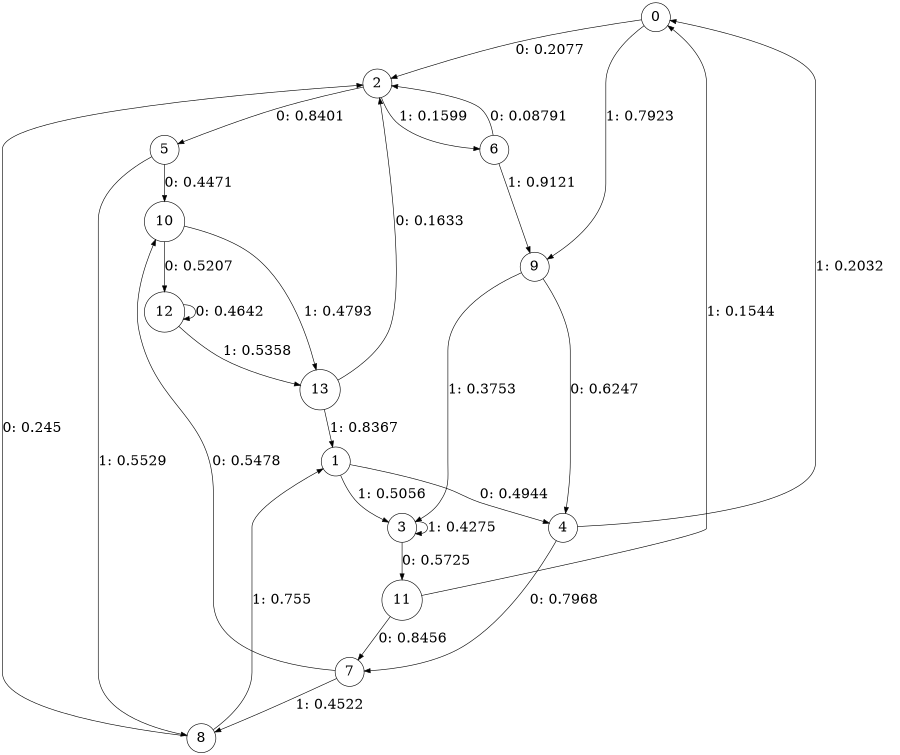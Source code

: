 digraph "ch5faceL4" {
size = "6,8.5";
ratio = "fill";
node [shape = circle];
node [fontsize = 24];
edge [fontsize = 24];
0 -> 2 [label = "0: 0.2077   "];
0 -> 9 [label = "1: 0.7923   "];
1 -> 4 [label = "0: 0.4944   "];
1 -> 3 [label = "1: 0.5056   "];
2 -> 5 [label = "0: 0.8401   "];
2 -> 6 [label = "1: 0.1599   "];
3 -> 11 [label = "0: 0.5725   "];
3 -> 3 [label = "1: 0.4275   "];
4 -> 7 [label = "0: 0.7968   "];
4 -> 0 [label = "1: 0.2032   "];
5 -> 10 [label = "0: 0.4471   "];
5 -> 8 [label = "1: 0.5529   "];
6 -> 2 [label = "0: 0.08791  "];
6 -> 9 [label = "1: 0.9121   "];
7 -> 10 [label = "0: 0.5478   "];
7 -> 8 [label = "1: 0.4522   "];
8 -> 2 [label = "0: 0.245    "];
8 -> 1 [label = "1: 0.755    "];
9 -> 4 [label = "0: 0.6247   "];
9 -> 3 [label = "1: 0.3753   "];
10 -> 12 [label = "0: 0.5207   "];
10 -> 13 [label = "1: 0.4793   "];
11 -> 7 [label = "0: 0.8456   "];
11 -> 0 [label = "1: 0.1544   "];
12 -> 12 [label = "0: 0.4642   "];
12 -> 13 [label = "1: 0.5358   "];
13 -> 2 [label = "0: 0.1633   "];
13 -> 1 [label = "1: 0.8367   "];
}